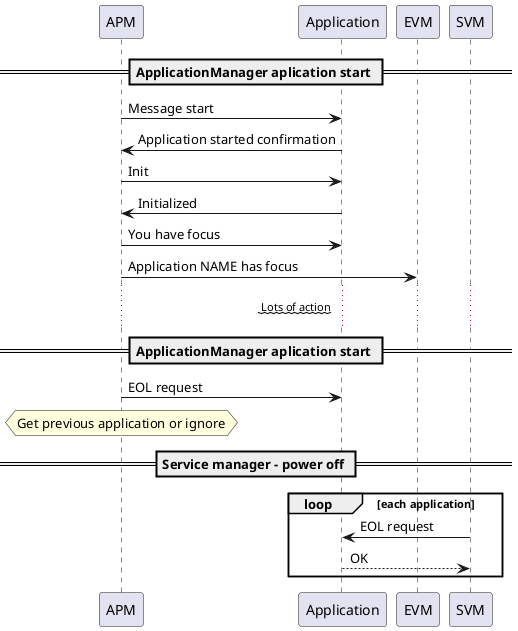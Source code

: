 @startuml

== ApplicationManager aplication start ==

APM -> Application: Message start
APM <- Application: Application started confirmation
APM -> Application: Init
APM <- Application: Initialized
APM -> Application: You have focus
APM -> EVM: Application NAME has focus
... ~~ Lots of action ~~ ...


== ApplicationManager aplication start ==

Application <- APM: EOL request

hnote over APM
    Get previous application or ignore
endhnote

== Service manager - power off ==

loop each application
SVM -> Application: EOL request
SVM <-- Application: OK
end

@enduml
